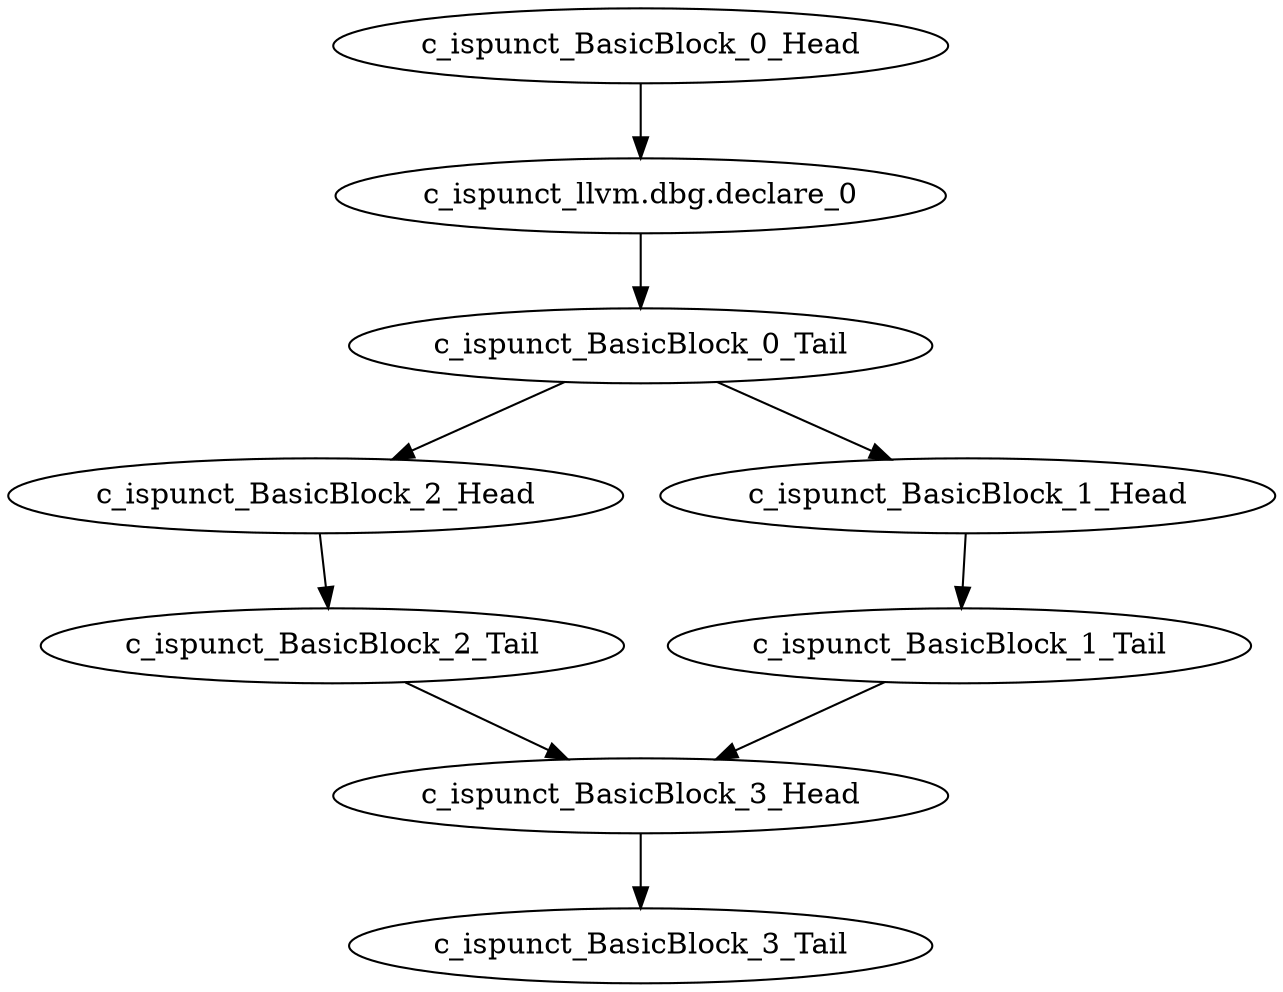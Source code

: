 digraph G {
    "c_ispunct_BasicBlock_2_Tail" -> "c_ispunct_BasicBlock_3_Head"
    "c_ispunct_BasicBlock_3_Head" -> "c_ispunct_BasicBlock_3_Tail"
    "c_ispunct_BasicBlock_2_Head" -> "c_ispunct_BasicBlock_2_Tail"
    "c_ispunct_llvm.dbg.declare_0" -> "c_ispunct_BasicBlock_0_Tail"
    "c_ispunct_BasicBlock_0_Tail" -> "c_ispunct_BasicBlock_2_Head"
    "c_ispunct_BasicBlock_0_Tail" -> "c_ispunct_BasicBlock_1_Head"
    "c_ispunct_BasicBlock_0_Head" -> "c_ispunct_llvm.dbg.declare_0"
    "c_ispunct_BasicBlock_1_Head" -> "c_ispunct_BasicBlock_1_Tail"
    "c_ispunct_BasicBlock_1_Tail" -> "c_ispunct_BasicBlock_3_Head"
}

